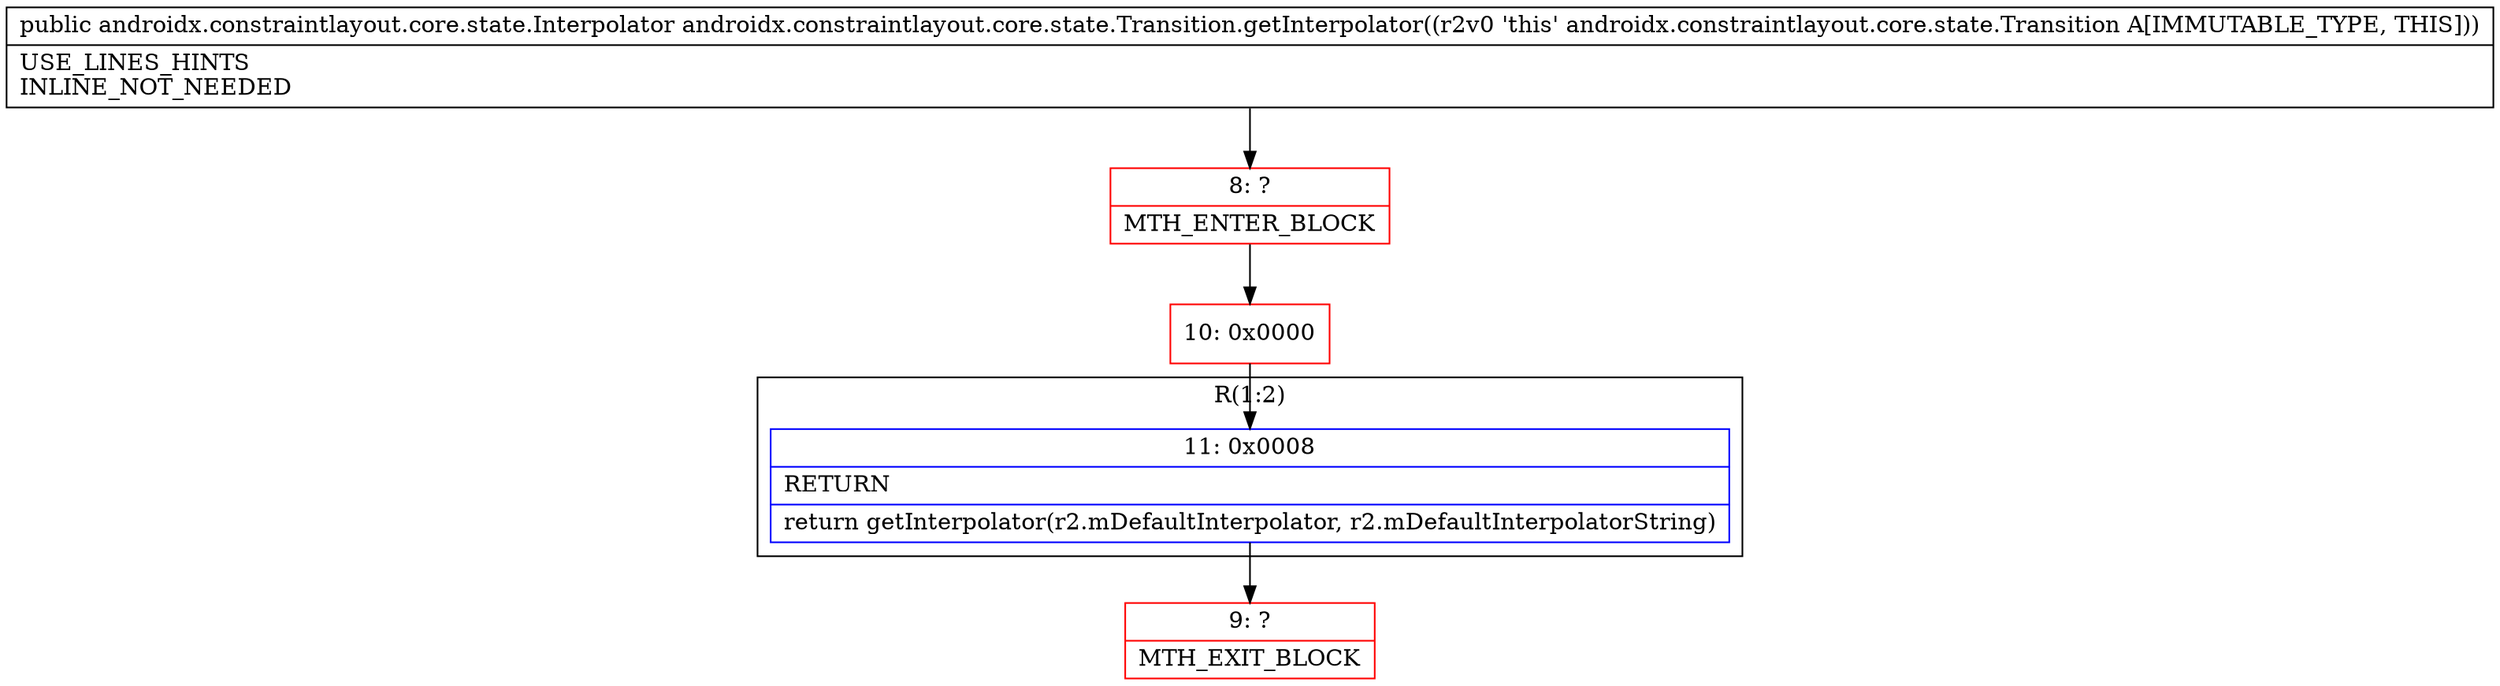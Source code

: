 digraph "CFG forandroidx.constraintlayout.core.state.Transition.getInterpolator()Landroidx\/constraintlayout\/core\/state\/Interpolator;" {
subgraph cluster_Region_348379187 {
label = "R(1:2)";
node [shape=record,color=blue];
Node_11 [shape=record,label="{11\:\ 0x0008|RETURN\l|return getInterpolator(r2.mDefaultInterpolator, r2.mDefaultInterpolatorString)\l}"];
}
Node_8 [shape=record,color=red,label="{8\:\ ?|MTH_ENTER_BLOCK\l}"];
Node_10 [shape=record,color=red,label="{10\:\ 0x0000}"];
Node_9 [shape=record,color=red,label="{9\:\ ?|MTH_EXIT_BLOCK\l}"];
MethodNode[shape=record,label="{public androidx.constraintlayout.core.state.Interpolator androidx.constraintlayout.core.state.Transition.getInterpolator((r2v0 'this' androidx.constraintlayout.core.state.Transition A[IMMUTABLE_TYPE, THIS]))  | USE_LINES_HINTS\lINLINE_NOT_NEEDED\l}"];
MethodNode -> Node_8;Node_11 -> Node_9;
Node_8 -> Node_10;
Node_10 -> Node_11;
}

